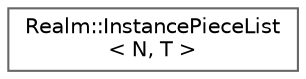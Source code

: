 digraph "Graphical Class Hierarchy"
{
 // LATEX_PDF_SIZE
  bgcolor="transparent";
  edge [fontname=Helvetica,fontsize=10,labelfontname=Helvetica,labelfontsize=10];
  node [fontname=Helvetica,fontsize=10,shape=box,height=0.2,width=0.4];
  rankdir="LR";
  Node0 [id="Node000000",label="Realm::InstancePieceList\l\< N, T \>",height=0.2,width=0.4,color="grey40", fillcolor="white", style="filled",URL="$classRealm_1_1InstancePieceList.html",tooltip=" "];
}
